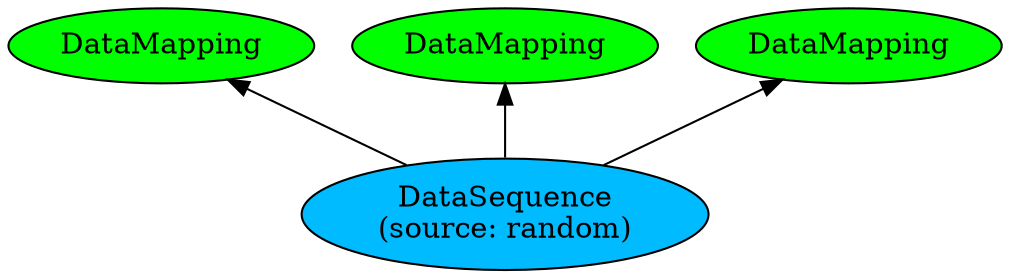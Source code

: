digraph Network {
    rankdir=BT;
    d0 [label="DataSequence\n(source: random)", style="filled", fillcolor="#00BBFF"];
    d1 [label="DataMapping", style="filled", fillcolor="green"];
    d2 [label="DataMapping", style="filled", fillcolor="green"];
    d3 [label="DataMapping", style="filled", fillcolor="green"];
    d0 -> d1;
    d0 -> d2;
    d0 -> d3;
}

